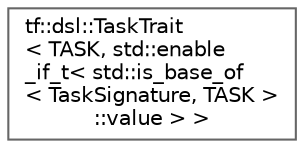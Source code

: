 digraph "类继承关系图"
{
 // LATEX_PDF_SIZE
  bgcolor="transparent";
  edge [fontname=Helvetica,fontsize=10,labelfontname=Helvetica,labelfontsize=10];
  node [fontname=Helvetica,fontsize=10,shape=box,height=0.2,width=0.4];
  rankdir="LR";
  Node0 [id="Node000000",label="tf::dsl::TaskTrait\l\< TASK, std::enable\l_if_t\< std::is_base_of\l\< TaskSignature, TASK \>\l::value \> \>",height=0.2,width=0.4,color="grey40", fillcolor="white", style="filled",URL="$structtf_1_1dsl_1_1_task_trait_3_01_t_a_s_k_00_01std_1_1enable__if__t_3_01std_1_1is__base__of_3_e195ac8c3de50f071a05dc794cc7a5bd.html",tooltip=" "];
}

